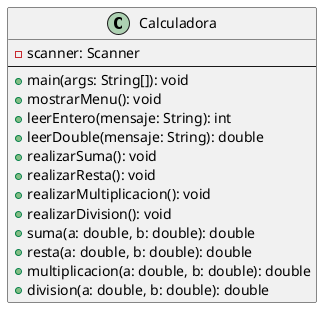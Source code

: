 @startuml

class Calculadora {
    - scanner: Scanner
    --
    + main(args: String[]): void
    + mostrarMenu(): void
    + leerEntero(mensaje: String): int
    + leerDouble(mensaje: String): double
    + realizarSuma(): void
    + realizarResta(): void
    + realizarMultiplicacion(): void
    + realizarDivision(): void
    + suma(a: double, b: double): double
    + resta(a: double, b: double): double
    + multiplicacion(a: double, b: double): double
    + division(a: double, b: double): double
}

@enduml
